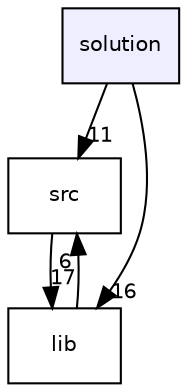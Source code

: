 digraph "solution" {
  compound=true
  node [ fontsize="10", fontname="Helvetica"];
  edge [ labelfontsize="10", labelfontname="Helvetica"];
  dir_5812d2e12a504d161ad29de6989c39e9 [shape=box, label="solution", style="filled", fillcolor="#eeeeff", pencolor="black", URL="dir_5812d2e12a504d161ad29de6989c39e9.html"];
  dir_68267d1309a1af8e8297ef4c3efbcdba [shape=box label="src" URL="dir_68267d1309a1af8e8297ef4c3efbcdba.html"];
  dir_97aefd0d527b934f1d99a682da8fe6a9 [shape=box label="lib" URL="dir_97aefd0d527b934f1d99a682da8fe6a9.html"];
  dir_68267d1309a1af8e8297ef4c3efbcdba->dir_97aefd0d527b934f1d99a682da8fe6a9 [headlabel="17", labeldistance=1.5 headhref="dir_000002_000000.html"];
  dir_97aefd0d527b934f1d99a682da8fe6a9->dir_68267d1309a1af8e8297ef4c3efbcdba [headlabel="6", labeldistance=1.5 headhref="dir_000000_000002.html"];
  dir_5812d2e12a504d161ad29de6989c39e9->dir_68267d1309a1af8e8297ef4c3efbcdba [headlabel="11", labeldistance=1.5 headhref="dir_000001_000002.html"];
  dir_5812d2e12a504d161ad29de6989c39e9->dir_97aefd0d527b934f1d99a682da8fe6a9 [headlabel="16", labeldistance=1.5 headhref="dir_000001_000000.html"];
}
